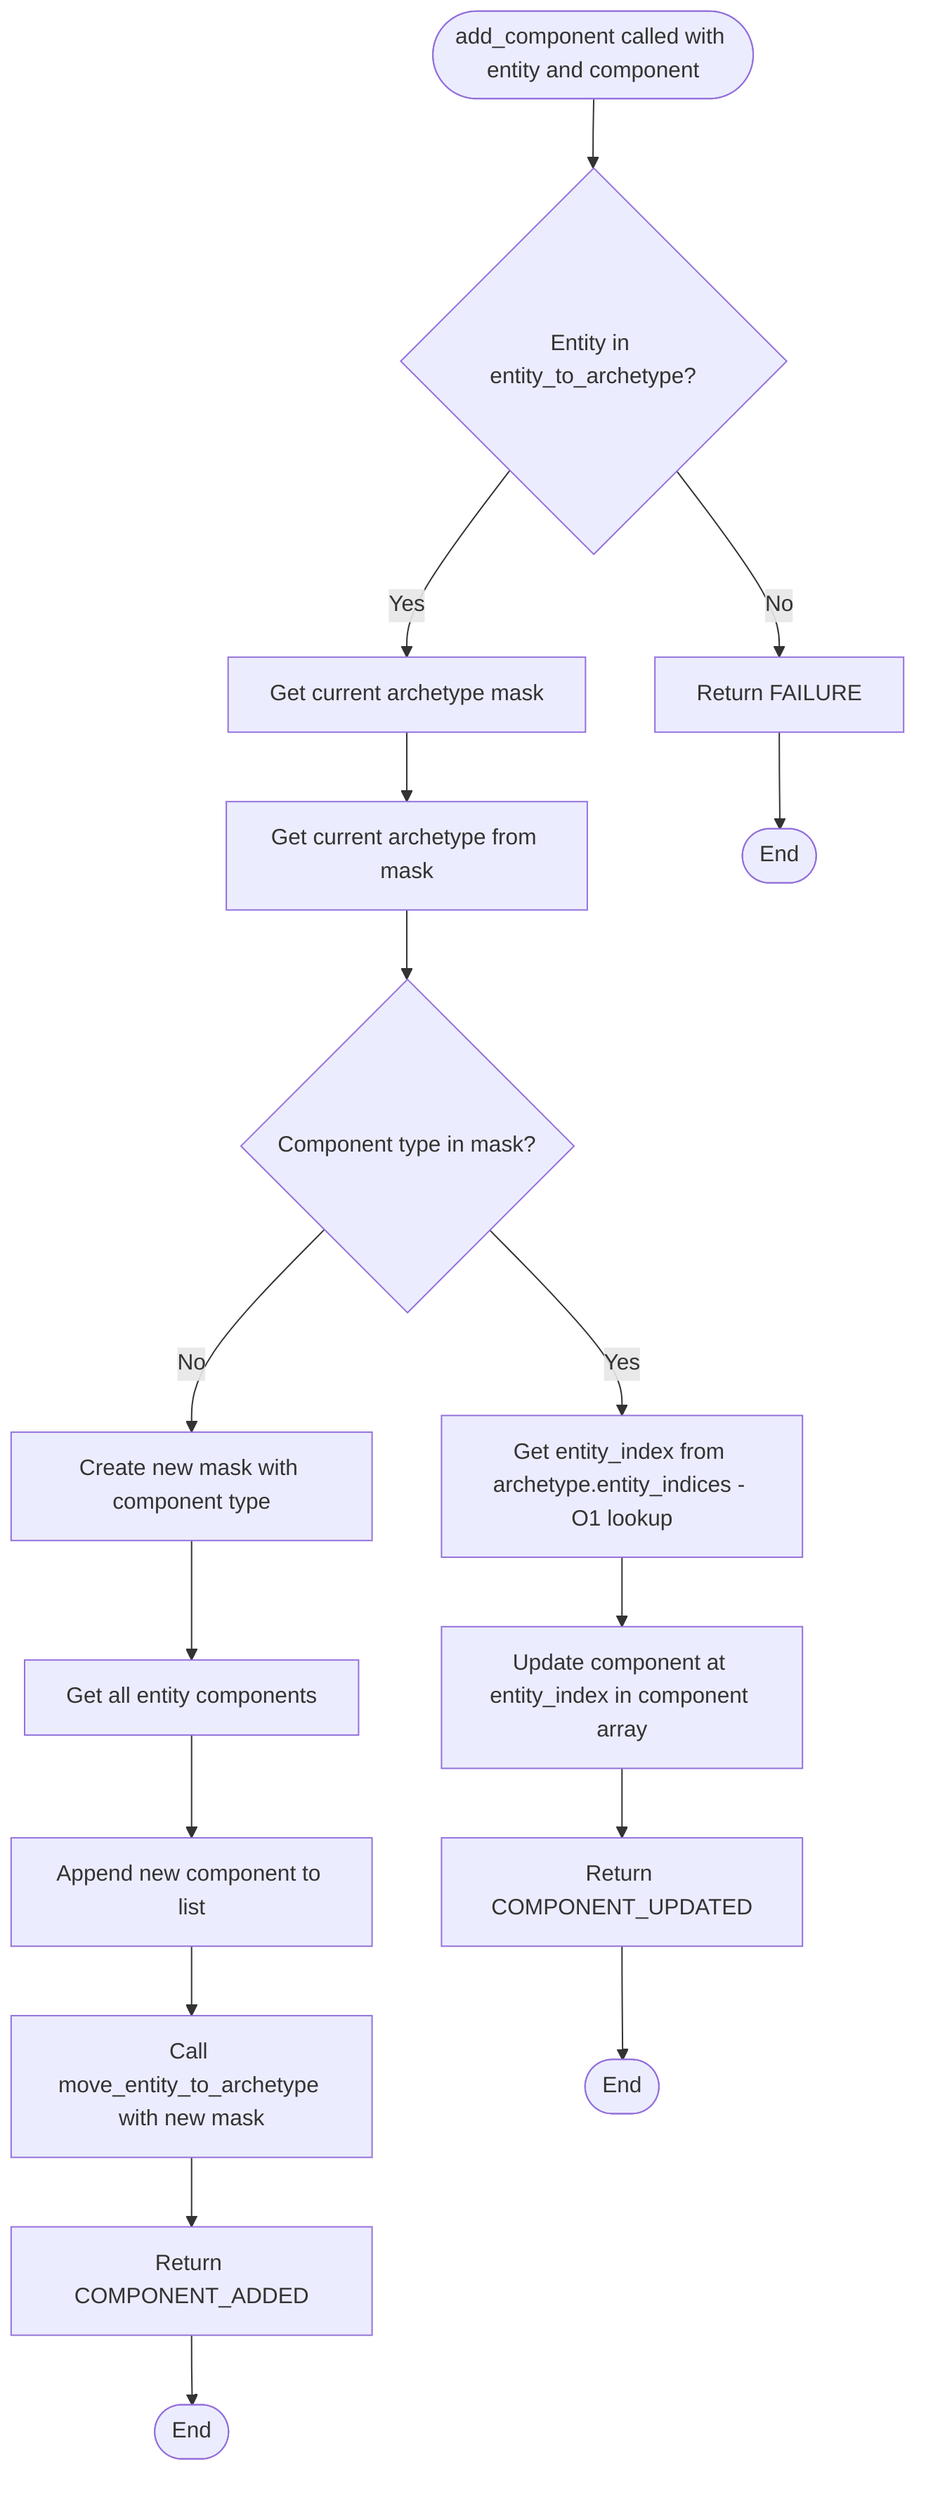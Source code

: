 flowchart TD
    Start([add_component called with entity and component]) --> CheckEntity{Entity in entity_to_archetype?}
    
    CheckEntity -->|No| ReturnFailure[Return FAILURE]
    CheckEntity -->|Yes| GetMask[Get current archetype mask]
    
    GetMask --> GetArchetype[Get current archetype from mask]
    GetArchetype --> CheckComponentType{Component type in mask?}
    
    CheckComponentType -->|No| CreateNewMask[Create new mask with component type]
    CheckComponentType -->|Yes| GetEntityIndex[Get entity_index from archetype.entity_indices - O1 lookup]
    
    CreateNewMask --> GetComponents[Get all entity components]
    GetComponents --> AppendComponent[Append new component to list]
    AppendComponent --> MoveEntity[Call move_entity_to_archetype with new mask]
    MoveEntity --> ReturnAdded[Return COMPONENT_ADDED]
    
    GetEntityIndex --> UpdateComponent[Update component at entity_index in component array]
    UpdateComponent --> ReturnUpdated[Return COMPONENT_UPDATED]
    
    ReturnFailure --> End1([End])
    ReturnAdded --> End2([End])
    ReturnUpdated --> End3([End])